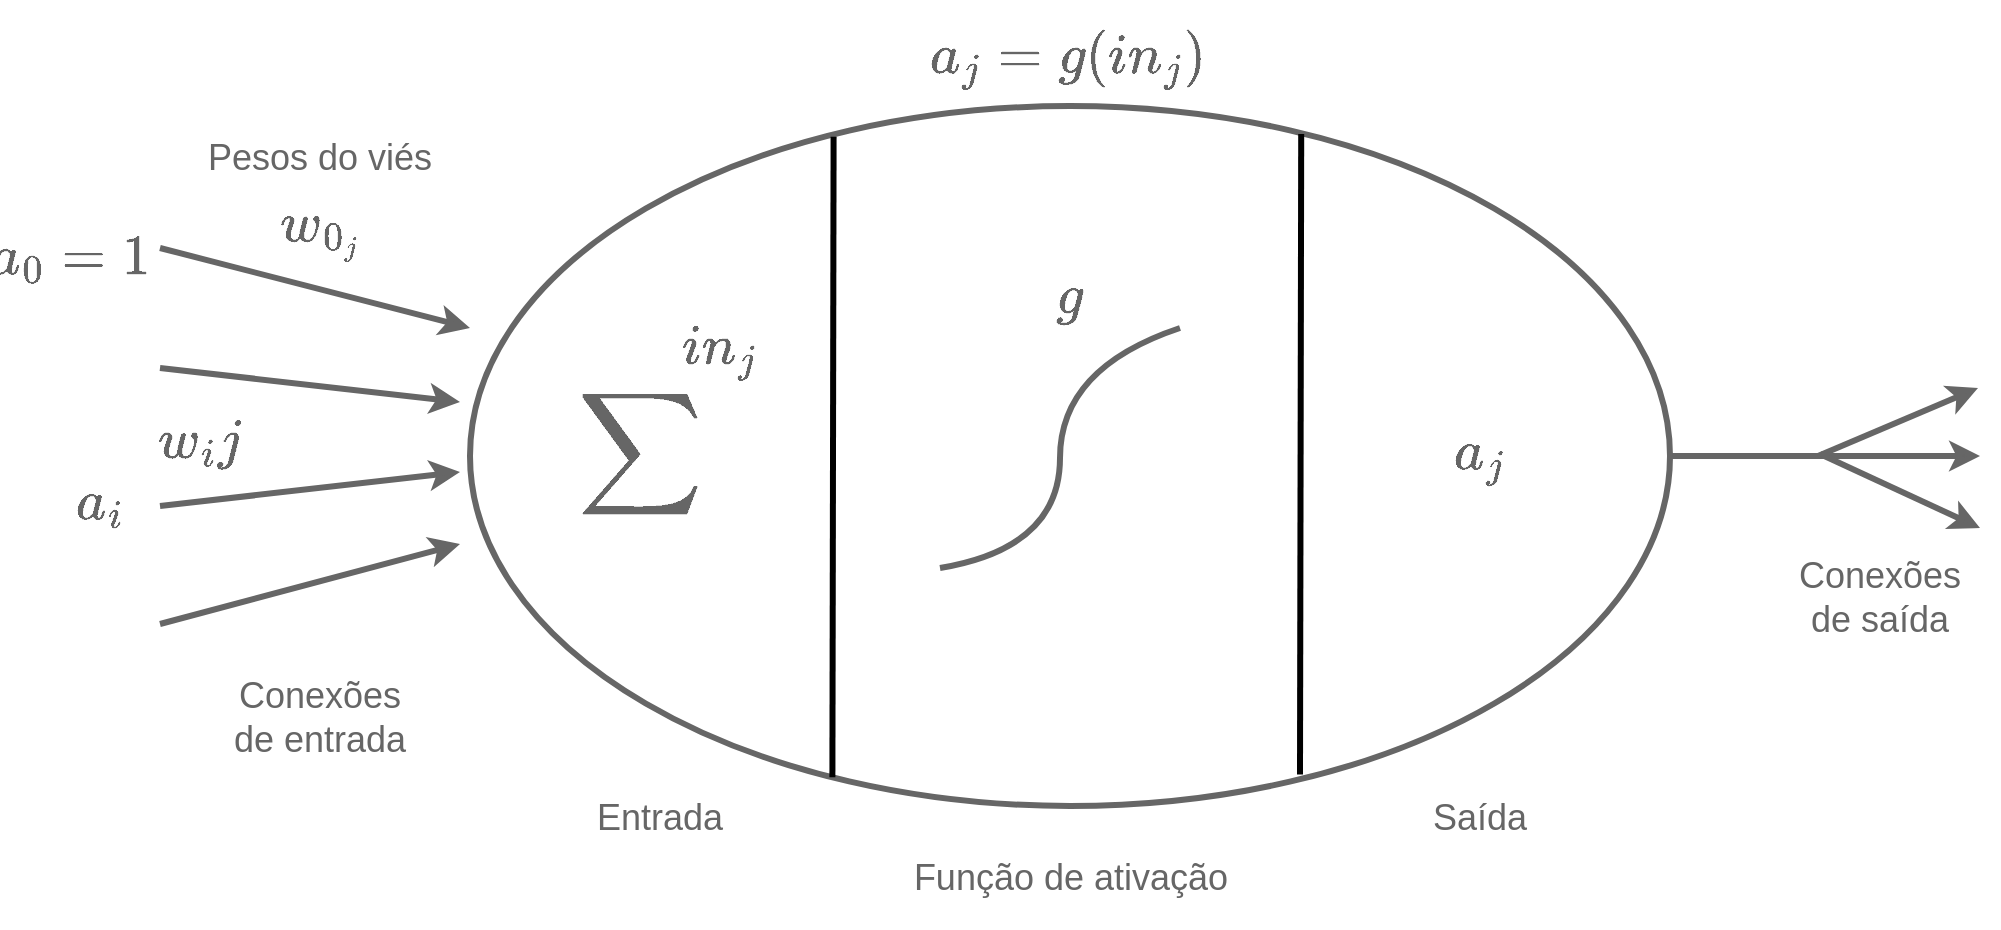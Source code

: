 <mxfile version="16.1.2" type="device" pages="4"><diagram id="47FMK2FO5sRO6Y7XGItK" name="Neuron"><mxGraphModel dx="1422" dy="905" grid="1" gridSize="10" guides="1" tooltips="1" connect="1" arrows="1" fold="1" page="1" pageScale="1" pageWidth="1169" pageHeight="827" math="1" shadow="0"><root><mxCell id="dKXwo_YTO6wGBUECr72o-0"/><mxCell id="dKXwo_YTO6wGBUECr72o-1" parent="dKXwo_YTO6wGBUECr72o-0"/><mxCell id="wwwm7Ja8lKjHHLNTa8j4-5" style="edgeStyle=orthogonalEdgeStyle;rounded=0;orthogonalLoop=1;jettySize=auto;html=1;fontSize=36;fontColor=#666666;endArrow=none;endFill=0;strokeWidth=3;fillColor=#f5f5f5;strokeColor=#666666;" parent="dKXwo_YTO6wGBUECr72o-1" source="dKXwo_YTO6wGBUECr72o-2" edge="1"><mxGeometry relative="1" as="geometry"><mxPoint x="960" y="414" as="targetPoint"/></mxGeometry></mxCell><mxCell id="dKXwo_YTO6wGBUECr72o-2" value="" style="ellipse;whiteSpace=wrap;html=1;fontSize=36;strokeWidth=3;strokeColor=#666666;" parent="dKXwo_YTO6wGBUECr72o-1" vertex="1"><mxGeometry x="285" y="239" width="600" height="350" as="geometry"/></mxCell><mxCell id="dKXwo_YTO6wGBUECr72o-3" value="" style="endArrow=none;html=1;rounded=0;fontSize=36;fontColor=#666666;strokeWidth=3;exitX=0.302;exitY=0.959;exitDx=0;exitDy=0;exitPerimeter=0;entryX=0.303;entryY=0.044;entryDx=0;entryDy=0;entryPerimeter=0;fontStyle=2" parent="dKXwo_YTO6wGBUECr72o-1" source="dKXwo_YTO6wGBUECr72o-2" target="dKXwo_YTO6wGBUECr72o-2" edge="1"><mxGeometry width="50" height="50" relative="1" as="geometry"><mxPoint x="260" y="180" as="sourcePoint"/><mxPoint x="310" y="130" as="targetPoint"/></mxGeometry></mxCell><mxCell id="dKXwo_YTO6wGBUECr72o-4" value="" style="endArrow=none;html=1;rounded=0;fontSize=36;fontColor=#666666;strokeWidth=3;exitX=0.302;exitY=0.959;exitDx=0;exitDy=0;exitPerimeter=0;entryX=0.303;entryY=0.044;entryDx=0;entryDy=0;entryPerimeter=0;fontStyle=2" parent="dKXwo_YTO6wGBUECr72o-1" edge="1"><mxGeometry width="50" height="50" relative="1" as="geometry"><mxPoint x="700" y="573.25" as="sourcePoint"/><mxPoint x="700.6" y="253.0" as="targetPoint"/></mxGeometry></mxCell><mxCell id="wwwm7Ja8lKjHHLNTa8j4-0" value="" style="curved=1;endArrow=none;html=1;rounded=0;fontSize=36;fontColor=#666666;strokeWidth=3;endFill=0;fontStyle=2;fillColor=#f5f5f5;strokeColor=#666666;" parent="dKXwo_YTO6wGBUECr72o-1" edge="1"><mxGeometry width="50" height="50" relative="1" as="geometry"><mxPoint x="520" y="470" as="sourcePoint"/><mxPoint x="640" y="350" as="targetPoint"/><Array as="points"><mxPoint x="580" y="460"/><mxPoint x="580" y="370"/></Array></mxGeometry></mxCell><mxCell id="wwwm7Ja8lKjHHLNTa8j4-1" value="$$g$$" style="text;html=1;strokeColor=none;fillColor=none;align=center;verticalAlign=middle;whiteSpace=wrap;rounded=0;fontSize=24;fontColor=#666666;fontStyle=2" parent="dKXwo_YTO6wGBUECr72o-1" vertex="1"><mxGeometry x="555" y="320" width="60" height="30" as="geometry"/></mxCell><mxCell id="wwwm7Ja8lKjHHLNTa8j4-2" value="$$a_j = g( in_j )$$" style="text;html=1;strokeColor=none;fillColor=none;align=center;verticalAlign=middle;whiteSpace=wrap;rounded=0;fontSize=24;fontColor=#666666;fontStyle=2" parent="dKXwo_YTO6wGBUECr72o-1" vertex="1"><mxGeometry x="504" y="200" width="161" height="30" as="geometry"/></mxCell><mxCell id="wwwm7Ja8lKjHHLNTa8j4-6" value="" style="endArrow=classic;html=1;rounded=0;fontSize=36;fontColor=#666666;strokeWidth=3;fillColor=#f5f5f5;strokeColor=#666666;" parent="dKXwo_YTO6wGBUECr72o-1" edge="1"><mxGeometry width="50" height="50" relative="1" as="geometry"><mxPoint x="959" y="414" as="sourcePoint"/><mxPoint x="1039" y="380" as="targetPoint"/></mxGeometry></mxCell><mxCell id="wwwm7Ja8lKjHHLNTa8j4-7" value="" style="endArrow=classic;html=1;rounded=0;fontSize=36;fontColor=#666666;strokeWidth=3;fillColor=#f5f5f5;strokeColor=#666666;" parent="dKXwo_YTO6wGBUECr72o-1" edge="1"><mxGeometry width="50" height="50" relative="1" as="geometry"><mxPoint x="960" y="414" as="sourcePoint"/><mxPoint x="1040" y="414" as="targetPoint"/></mxGeometry></mxCell><mxCell id="wwwm7Ja8lKjHHLNTa8j4-8" value="" style="endArrow=classic;html=1;rounded=0;fontSize=36;fontColor=#666666;strokeWidth=3;fillColor=#f5f5f5;strokeColor=#666666;" parent="dKXwo_YTO6wGBUECr72o-1" edge="1"><mxGeometry width="50" height="50" relative="1" as="geometry"><mxPoint x="960" y="413" as="sourcePoint"/><mxPoint x="1040" y="450" as="targetPoint"/></mxGeometry></mxCell><mxCell id="wwwm7Ja8lKjHHLNTa8j4-9" value="Conexões de saída" style="text;html=1;strokeColor=none;fillColor=none;align=center;verticalAlign=middle;whiteSpace=wrap;rounded=0;fontSize=18;fontColor=#666666;" parent="dKXwo_YTO6wGBUECr72o-1" vertex="1"><mxGeometry x="940" y="460" width="100" height="50" as="geometry"/></mxCell><mxCell id="wwwm7Ja8lKjHHLNTa8j4-10" value="$$a_j$$" style="text;html=1;strokeColor=none;fillColor=none;align=center;verticalAlign=middle;whiteSpace=wrap;rounded=0;fontSize=24;fontColor=#666666;fontStyle=2" parent="dKXwo_YTO6wGBUECr72o-1" vertex="1"><mxGeometry x="770" y="387" width="40" height="52" as="geometry"/></mxCell><mxCell id="wwwm7Ja8lKjHHLNTa8j4-11" value="$$\sum$$" style="text;html=1;strokeColor=none;fillColor=none;align=center;verticalAlign=middle;whiteSpace=wrap;rounded=0;fontSize=36;fontColor=#666666;fontStyle=2" parent="dKXwo_YTO6wGBUECr72o-1" vertex="1"><mxGeometry x="330" y="368" width="80" height="90" as="geometry"/></mxCell><mxCell id="wwwm7Ja8lKjHHLNTa8j4-12" value="$$in_j$$" style="text;html=1;strokeColor=none;fillColor=none;align=center;verticalAlign=middle;whiteSpace=wrap;rounded=0;fontSize=24;fontColor=#666666;fontStyle=2" parent="dKXwo_YTO6wGBUECr72o-1" vertex="1"><mxGeometry x="390" y="335" width="40" height="52" as="geometry"/></mxCell><mxCell id="wwwm7Ja8lKjHHLNTa8j4-13" value="Saída" style="text;html=1;strokeColor=none;fillColor=none;align=center;verticalAlign=middle;whiteSpace=wrap;rounded=0;fontSize=18;fontColor=#666666;" parent="dKXwo_YTO6wGBUECr72o-1" vertex="1"><mxGeometry x="740" y="570" width="100" height="50" as="geometry"/></mxCell><mxCell id="wwwm7Ja8lKjHHLNTa8j4-14" value="Função de ativação" style="text;html=1;strokeColor=none;fillColor=none;align=center;verticalAlign=middle;whiteSpace=wrap;rounded=0;fontSize=18;fontColor=#666666;" parent="dKXwo_YTO6wGBUECr72o-1" vertex="1"><mxGeometry x="502.5" y="600" width="165" height="50" as="geometry"/></mxCell><mxCell id="wwwm7Ja8lKjHHLNTa8j4-15" value="Entrada" style="text;html=1;strokeColor=none;fillColor=none;align=center;verticalAlign=middle;whiteSpace=wrap;rounded=0;fontSize=18;fontColor=#666666;" parent="dKXwo_YTO6wGBUECr72o-1" vertex="1"><mxGeometry x="330" y="570" width="100" height="50" as="geometry"/></mxCell><mxCell id="wwwm7Ja8lKjHHLNTa8j4-16" value="" style="endArrow=classic;html=1;rounded=0;fontSize=18;fontColor=#666666;strokeWidth=3;fillColor=#f5f5f5;strokeColor=#666666;" parent="dKXwo_YTO6wGBUECr72o-1" edge="1"><mxGeometry width="50" height="50" relative="1" as="geometry"><mxPoint x="130" y="498" as="sourcePoint"/><mxPoint x="280" y="458" as="targetPoint"/></mxGeometry></mxCell><mxCell id="wwwm7Ja8lKjHHLNTa8j4-17" value="" style="endArrow=classic;html=1;rounded=0;fontSize=18;fontColor=#666666;strokeWidth=3;fillColor=#f5f5f5;strokeColor=#666666;" parent="dKXwo_YTO6wGBUECr72o-1" edge="1"><mxGeometry width="50" height="50" relative="1" as="geometry"><mxPoint x="130" y="439" as="sourcePoint"/><mxPoint x="280" y="422" as="targetPoint"/></mxGeometry></mxCell><mxCell id="wwwm7Ja8lKjHHLNTa8j4-18" value="" style="endArrow=classic;html=1;rounded=0;fontSize=18;fontColor=#666666;strokeWidth=3;fillColor=#f5f5f5;strokeColor=#666666;" parent="dKXwo_YTO6wGBUECr72o-1" edge="1"><mxGeometry width="50" height="50" relative="1" as="geometry"><mxPoint x="130" y="370" as="sourcePoint"/><mxPoint x="280" y="387" as="targetPoint"/></mxGeometry></mxCell><mxCell id="wwwm7Ja8lKjHHLNTa8j4-19" value="" style="endArrow=classic;html=1;rounded=0;fontSize=18;fontColor=#666666;strokeWidth=3;fillColor=#f5f5f5;strokeColor=#666666;" parent="dKXwo_YTO6wGBUECr72o-1" edge="1"><mxGeometry width="50" height="50" relative="1" as="geometry"><mxPoint x="130" y="310" as="sourcePoint"/><mxPoint x="285" y="350" as="targetPoint"/></mxGeometry></mxCell><mxCell id="wwwm7Ja8lKjHHLNTa8j4-20" value="Pesos do viés" style="text;html=1;strokeColor=none;fillColor=none;align=center;verticalAlign=middle;whiteSpace=wrap;rounded=0;fontSize=18;fontColor=#666666;" parent="dKXwo_YTO6wGBUECr72o-1" vertex="1"><mxGeometry x="150" y="250" width="120" height="30" as="geometry"/></mxCell><mxCell id="wwwm7Ja8lKjHHLNTa8j4-21" value="$$a_0 = 1$$" style="text;html=1;strokeColor=none;fillColor=none;align=center;verticalAlign=middle;whiteSpace=wrap;rounded=0;fontSize=24;fontColor=#666666;fontStyle=2" parent="dKXwo_YTO6wGBUECr72o-1" vertex="1"><mxGeometry x="50" y="295" width="70" height="40" as="geometry"/></mxCell><mxCell id="wwwm7Ja8lKjHHLNTa8j4-22" value="$$a_i$$" style="text;html=1;strokeColor=none;fillColor=none;align=center;verticalAlign=middle;whiteSpace=wrap;rounded=0;fontSize=24;fontColor=#666666;fontStyle=2" parent="dKXwo_YTO6wGBUECr72o-1" vertex="1"><mxGeometry x="80" y="418" width="40" height="40" as="geometry"/></mxCell><mxCell id="wwwm7Ja8lKjHHLNTa8j4-23" value="$$w_ij$$" style="text;html=1;strokeColor=none;fillColor=none;align=center;verticalAlign=middle;whiteSpace=wrap;rounded=0;fontSize=24;fontColor=#666666;fontStyle=2" parent="dKXwo_YTO6wGBUECr72o-1" vertex="1"><mxGeometry x="130" y="387" width="40" height="40" as="geometry"/></mxCell><mxCell id="wwwm7Ja8lKjHHLNTa8j4-25" value="$$w_{0_j} $$" style="text;html=1;strokeColor=none;fillColor=none;align=center;verticalAlign=middle;whiteSpace=wrap;rounded=0;fontSize=24;fontColor=#666666;fontStyle=2" parent="dKXwo_YTO6wGBUECr72o-1" vertex="1"><mxGeometry x="190" y="280" width="40" height="40" as="geometry"/></mxCell><mxCell id="wwwm7Ja8lKjHHLNTa8j4-27" value="Conexões de entrada" style="text;html=1;strokeColor=none;fillColor=none;align=center;verticalAlign=middle;whiteSpace=wrap;rounded=0;fontSize=18;fontColor=#666666;" parent="dKXwo_YTO6wGBUECr72o-1" vertex="1"><mxGeometry x="160" y="520" width="100" height="50" as="geometry"/></mxCell></root></mxGraphModel></diagram><diagram id="FEdVQVtRaJ6TQylNzkSF" name="RNN"><mxGraphModel dx="1730" dy="1082" grid="1" gridSize="10" guides="1" tooltips="1" connect="1" arrows="1" fold="1" page="1" pageScale="1" pageWidth="1169" pageHeight="827" math="0" shadow="0"><root><mxCell id="rGEJ8BhA0UBM5lNDy3AM-0"/><mxCell id="rGEJ8BhA0UBM5lNDy3AM-1" parent="rGEJ8BhA0UBM5lNDy3AM-0"/><mxCell id="rGEJ8BhA0UBM5lNDy3AM-6" style="edgeStyle=orthogonalEdgeStyle;rounded=0;orthogonalLoop=1;jettySize=auto;html=1;fontSize=32;fontColor=#666666;fillColor=#f5f5f5;strokeColor=#666666;" edge="1" parent="rGEJ8BhA0UBM5lNDy3AM-1" source="rGEJ8BhA0UBM5lNDy3AM-2" target="rGEJ8BhA0UBM5lNDy3AM-3"><mxGeometry relative="1" as="geometry"/></mxCell><mxCell id="rGEJ8BhA0UBM5lNDy3AM-12" style="edgeStyle=orthogonalEdgeStyle;rounded=0;orthogonalLoop=1;jettySize=auto;html=1;fontSize=32;fontColor=#666666;fillColor=#f5f5f5;strokeColor=#666666;" edge="1" parent="rGEJ8BhA0UBM5lNDy3AM-1" source="rGEJ8BhA0UBM5lNDy3AM-2" target="rGEJ8BhA0UBM5lNDy3AM-8"><mxGeometry relative="1" as="geometry"/></mxCell><mxCell id="rGEJ8BhA0UBM5lNDy3AM-2" value="Ativação" style="rounded=0;whiteSpace=wrap;html=1;fontSize=32;fillColor=#d5e8d4;strokeColor=#82b366;fontColor=#666666;" vertex="1" parent="rGEJ8BhA0UBM5lNDy3AM-1"><mxGeometry x="399" y="384" width="150" height="50" as="geometry"/></mxCell><mxCell id="rGEJ8BhA0UBM5lNDy3AM-3" value="h&lt;sub style=&quot;font-size: 32px;&quot;&gt;o&lt;/sub&gt;" style="shape=hexagon;perimeter=hexagonPerimeter2;whiteSpace=wrap;html=1;fixedSize=1;fontSize=32;fontColor=#666666;fillColor=#f5f5f5;strokeColor=#666666;" vertex="1" parent="rGEJ8BhA0UBM5lNDy3AM-1"><mxGeometry x="424" y="269" width="100" height="60" as="geometry"/></mxCell><mxCell id="rGEJ8BhA0UBM5lNDy3AM-5" style="edgeStyle=orthogonalEdgeStyle;rounded=0;orthogonalLoop=1;jettySize=auto;html=1;fontSize=32;fontColor=#666666;fillColor=#f5f5f5;strokeColor=#666666;" edge="1" parent="rGEJ8BhA0UBM5lNDy3AM-1" source="rGEJ8BhA0UBM5lNDy3AM-4" target="rGEJ8BhA0UBM5lNDy3AM-2"><mxGeometry relative="1" as="geometry"/></mxCell><mxCell id="rGEJ8BhA0UBM5lNDy3AM-4" value="h&lt;sub style=&quot;font-size: 32px;&quot;&gt;o&lt;/sub&gt;" style="shape=hexagon;perimeter=hexagonPerimeter2;whiteSpace=wrap;html=1;fixedSize=1;fontSize=32;fontColor=#666666;strokeColor=#666666;" vertex="1" parent="rGEJ8BhA0UBM5lNDy3AM-1"><mxGeometry x="424" y="499" width="100" height="60" as="geometry"/></mxCell><mxCell id="rGEJ8BhA0UBM5lNDy3AM-7" style="edgeStyle=orthogonalEdgeStyle;rounded=0;orthogonalLoop=1;jettySize=auto;html=1;fontSize=32;fontColor=#666666;fillColor=#f5f5f5;strokeColor=#666666;" edge="1" parent="rGEJ8BhA0UBM5lNDy3AM-1" source="rGEJ8BhA0UBM5lNDy3AM-8" target="rGEJ8BhA0UBM5lNDy3AM-9"><mxGeometry relative="1" as="geometry"/></mxCell><mxCell id="rGEJ8BhA0UBM5lNDy3AM-18" style="edgeStyle=orthogonalEdgeStyle;rounded=0;orthogonalLoop=1;jettySize=auto;html=1;entryX=0;entryY=0.5;entryDx=0;entryDy=0;fontSize=32;fontColor=#666666;fillColor=#f5f5f5;strokeColor=#666666;" edge="1" parent="rGEJ8BhA0UBM5lNDy3AM-1" source="rGEJ8BhA0UBM5lNDy3AM-8" target="rGEJ8BhA0UBM5lNDy3AM-14"><mxGeometry relative="1" as="geometry"/></mxCell><mxCell id="rGEJ8BhA0UBM5lNDy3AM-8" value="Ativação" style="rounded=0;whiteSpace=wrap;html=1;fontSize=32;fillColor=#d5e8d4;strokeColor=#82b366;fontColor=#666666;" vertex="1" parent="rGEJ8BhA0UBM5lNDy3AM-1"><mxGeometry x="589" y="384" width="150" height="50" as="geometry"/></mxCell><mxCell id="rGEJ8BhA0UBM5lNDy3AM-9" value="h&lt;span style=&quot;font-size: 32px;&quot;&gt;&lt;sub style=&quot;font-size: 32px;&quot;&gt;1&lt;/sub&gt;&lt;/span&gt;" style="shape=hexagon;perimeter=hexagonPerimeter2;whiteSpace=wrap;html=1;fixedSize=1;fontSize=32;fontColor=#666666;fillColor=#f5f5f5;strokeColor=#666666;" vertex="1" parent="rGEJ8BhA0UBM5lNDy3AM-1"><mxGeometry x="614" y="269" width="100" height="60" as="geometry"/></mxCell><mxCell id="rGEJ8BhA0UBM5lNDy3AM-10" style="edgeStyle=orthogonalEdgeStyle;rounded=0;orthogonalLoop=1;jettySize=auto;html=1;fontSize=32;fontColor=#666666;fillColor=#f5f5f5;strokeColor=#666666;" edge="1" parent="rGEJ8BhA0UBM5lNDy3AM-1" source="rGEJ8BhA0UBM5lNDy3AM-11" target="rGEJ8BhA0UBM5lNDy3AM-8"><mxGeometry relative="1" as="geometry"/></mxCell><mxCell id="rGEJ8BhA0UBM5lNDy3AM-11" value="h&lt;sub style=&quot;font-size: 32px;&quot;&gt;1&lt;/sub&gt;" style="shape=hexagon;perimeter=hexagonPerimeter2;whiteSpace=wrap;html=1;fixedSize=1;fontSize=32;fontColor=#666666;strokeColor=#666666;" vertex="1" parent="rGEJ8BhA0UBM5lNDy3AM-1"><mxGeometry x="614" y="499" width="100" height="60" as="geometry"/></mxCell><mxCell id="rGEJ8BhA0UBM5lNDy3AM-13" style="edgeStyle=orthogonalEdgeStyle;rounded=0;orthogonalLoop=1;jettySize=auto;html=1;fontSize=32;fontColor=#666666;fillColor=#f5f5f5;strokeColor=#666666;" edge="1" parent="rGEJ8BhA0UBM5lNDy3AM-1" source="rGEJ8BhA0UBM5lNDy3AM-14" target="rGEJ8BhA0UBM5lNDy3AM-15"><mxGeometry relative="1" as="geometry"/></mxCell><mxCell id="rGEJ8BhA0UBM5lNDy3AM-24" style="edgeStyle=orthogonalEdgeStyle;rounded=0;orthogonalLoop=1;jettySize=auto;html=1;entryX=0;entryY=0.5;entryDx=0;entryDy=0;fontSize=32;fontColor=#666666;fillColor=#f5f5f5;strokeColor=#666666;" edge="1" parent="rGEJ8BhA0UBM5lNDy3AM-1" source="rGEJ8BhA0UBM5lNDy3AM-14" target="rGEJ8BhA0UBM5lNDy3AM-20"><mxGeometry relative="1" as="geometry"/></mxCell><mxCell id="rGEJ8BhA0UBM5lNDy3AM-14" value="Ativação" style="rounded=0;whiteSpace=wrap;html=1;fontSize=32;fillColor=#d5e8d4;strokeColor=#82b366;fontColor=#666666;" vertex="1" parent="rGEJ8BhA0UBM5lNDy3AM-1"><mxGeometry x="779" y="384" width="150" height="50" as="geometry"/></mxCell><mxCell id="rGEJ8BhA0UBM5lNDy3AM-15" value="h&lt;span style=&quot;font-size: 32px;&quot;&gt;&lt;sub style=&quot;font-size: 32px;&quot;&gt;2&lt;/sub&gt;&lt;/span&gt;" style="shape=hexagon;perimeter=hexagonPerimeter2;whiteSpace=wrap;html=1;fixedSize=1;fontSize=32;fontColor=#666666;fillColor=#f5f5f5;strokeColor=#666666;" vertex="1" parent="rGEJ8BhA0UBM5lNDy3AM-1"><mxGeometry x="804" y="269" width="100" height="60" as="geometry"/></mxCell><mxCell id="rGEJ8BhA0UBM5lNDy3AM-16" style="edgeStyle=orthogonalEdgeStyle;rounded=0;orthogonalLoop=1;jettySize=auto;html=1;fontSize=32;fontColor=#666666;fillColor=#f5f5f5;strokeColor=#666666;" edge="1" parent="rGEJ8BhA0UBM5lNDy3AM-1" source="rGEJ8BhA0UBM5lNDy3AM-17" target="rGEJ8BhA0UBM5lNDy3AM-14"><mxGeometry relative="1" as="geometry"/></mxCell><mxCell id="rGEJ8BhA0UBM5lNDy3AM-17" value="h&lt;span style=&quot;font-size: 32px;&quot;&gt;&lt;sub style=&quot;font-size: 32px;&quot;&gt;2&lt;/sub&gt;&lt;/span&gt;" style="shape=hexagon;perimeter=hexagonPerimeter2;whiteSpace=wrap;html=1;fixedSize=1;fontSize=32;fontColor=#666666;strokeColor=#666666;" vertex="1" parent="rGEJ8BhA0UBM5lNDy3AM-1"><mxGeometry x="804" y="499" width="100" height="60" as="geometry"/></mxCell><mxCell id="rGEJ8BhA0UBM5lNDy3AM-19" style="edgeStyle=orthogonalEdgeStyle;rounded=0;orthogonalLoop=1;jettySize=auto;html=1;fontSize=32;fontColor=#666666;fillColor=#f5f5f5;strokeColor=#666666;" edge="1" parent="rGEJ8BhA0UBM5lNDy3AM-1" source="rGEJ8BhA0UBM5lNDy3AM-20" target="rGEJ8BhA0UBM5lNDy3AM-21"><mxGeometry relative="1" as="geometry"/></mxCell><mxCell id="rGEJ8BhA0UBM5lNDy3AM-20" value="Ativação" style="rounded=0;whiteSpace=wrap;html=1;fontSize=32;fillColor=#d5e8d4;strokeColor=#82b366;fontColor=#666666;" vertex="1" parent="rGEJ8BhA0UBM5lNDy3AM-1"><mxGeometry x="999" y="384" width="150" height="50" as="geometry"/></mxCell><mxCell id="rGEJ8BhA0UBM5lNDy3AM-21" value="h&lt;span style=&quot;font-size: 32px;&quot;&gt;&lt;sub style=&quot;font-size: 32px;&quot;&gt;t&lt;/sub&gt;&lt;/span&gt;" style="shape=hexagon;perimeter=hexagonPerimeter2;whiteSpace=wrap;html=1;fixedSize=1;fontSize=32;fontColor=#666666;fillColor=#f5f5f5;strokeColor=#666666;" vertex="1" parent="rGEJ8BhA0UBM5lNDy3AM-1"><mxGeometry x="1024" y="269" width="100" height="60" as="geometry"/></mxCell><mxCell id="rGEJ8BhA0UBM5lNDy3AM-22" style="edgeStyle=orthogonalEdgeStyle;rounded=0;orthogonalLoop=1;jettySize=auto;html=1;fontSize=32;fontColor=#666666;fillColor=#f5f5f5;strokeColor=#666666;" edge="1" parent="rGEJ8BhA0UBM5lNDy3AM-1" source="rGEJ8BhA0UBM5lNDy3AM-23" target="rGEJ8BhA0UBM5lNDy3AM-20"><mxGeometry relative="1" as="geometry"/></mxCell><mxCell id="rGEJ8BhA0UBM5lNDy3AM-23" value="h&lt;sub style=&quot;font-size: 32px;&quot;&gt;t&lt;/sub&gt;" style="shape=hexagon;perimeter=hexagonPerimeter2;whiteSpace=wrap;html=1;fixedSize=1;fontSize=32;fontColor=#666666;strokeColor=#666666;" vertex="1" parent="rGEJ8BhA0UBM5lNDy3AM-1"><mxGeometry x="1024" y="499" width="100" height="60" as="geometry"/></mxCell><mxCell id="rGEJ8BhA0UBM5lNDy3AM-25" value="..." style="text;html=1;strokeColor=none;fillColor=none;align=center;verticalAlign=middle;whiteSpace=wrap;rounded=0;fontSize=32;fontColor=#666666;" vertex="1" parent="rGEJ8BhA0UBM5lNDy3AM-1"><mxGeometry x="939" y="519" width="60" height="30" as="geometry"/></mxCell><mxCell id="rGEJ8BhA0UBM5lNDy3AM-26" value="=" style="text;html=1;strokeColor=none;fillColor=none;align=center;verticalAlign=middle;whiteSpace=wrap;rounded=0;fontSize=100;fontColor=#666666;" vertex="1" parent="rGEJ8BhA0UBM5lNDy3AM-1"><mxGeometry x="300" y="394" width="60" height="30" as="geometry"/></mxCell><mxCell id="rGEJ8BhA0UBM5lNDy3AM-30" style="edgeStyle=orthogonalEdgeStyle;rounded=0;orthogonalLoop=1;jettySize=auto;html=1;fontSize=32;fontColor=#666666;fillColor=#f5f5f5;strokeColor=#666666;" edge="1" parent="rGEJ8BhA0UBM5lNDy3AM-1" source="rGEJ8BhA0UBM5lNDy3AM-31" target="rGEJ8BhA0UBM5lNDy3AM-32"><mxGeometry relative="1" as="geometry"/></mxCell><mxCell id="rGEJ8BhA0UBM5lNDy3AM-31" value="Ativação" style="rounded=0;whiteSpace=wrap;html=1;fontSize=32;fillColor=#d5e8d4;strokeColor=#82b366;fontColor=#666666;" vertex="1" parent="rGEJ8BhA0UBM5lNDy3AM-1"><mxGeometry x="60" y="384" width="150" height="50" as="geometry"/></mxCell><mxCell id="rGEJ8BhA0UBM5lNDy3AM-32" value="h&lt;span style=&quot;font-size: 32px;&quot;&gt;&lt;sub style=&quot;font-size: 32px;&quot;&gt;t&lt;/sub&gt;&lt;/span&gt;" style="shape=hexagon;perimeter=hexagonPerimeter2;whiteSpace=wrap;html=1;fixedSize=1;fontSize=32;fontColor=#666666;fillColor=#f5f5f5;strokeColor=#666666;" vertex="1" parent="rGEJ8BhA0UBM5lNDy3AM-1"><mxGeometry x="85" y="269" width="100" height="60" as="geometry"/></mxCell><mxCell id="rGEJ8BhA0UBM5lNDy3AM-33" style="edgeStyle=orthogonalEdgeStyle;rounded=0;orthogonalLoop=1;jettySize=auto;html=1;fontSize=32;fontColor=#666666;fillColor=#f5f5f5;strokeColor=#666666;" edge="1" parent="rGEJ8BhA0UBM5lNDy3AM-1" source="rGEJ8BhA0UBM5lNDy3AM-34" target="rGEJ8BhA0UBM5lNDy3AM-31"><mxGeometry relative="1" as="geometry"/></mxCell><mxCell id="rGEJ8BhA0UBM5lNDy3AM-34" value="h&lt;sub style=&quot;font-size: 32px;&quot;&gt;t&lt;/sub&gt;" style="shape=hexagon;perimeter=hexagonPerimeter2;whiteSpace=wrap;html=1;fixedSize=1;fontSize=32;fontColor=#666666;strokeColor=#666666;" vertex="1" parent="rGEJ8BhA0UBM5lNDy3AM-1"><mxGeometry x="85" y="499" width="100" height="60" as="geometry"/></mxCell><mxCell id="rGEJ8BhA0UBM5lNDy3AM-36" style="edgeStyle=orthogonalEdgeStyle;rounded=0;orthogonalLoop=1;jettySize=auto;html=1;exitX=1;exitY=0.5;exitDx=0;exitDy=0;entryX=0;entryY=0.5;entryDx=0;entryDy=0;fontSize=32;fontColor=#666666;fillColor=#f5f5f5;strokeColor=#666666;dashed=1;" edge="1" parent="rGEJ8BhA0UBM5lNDy3AM-1" source="rGEJ8BhA0UBM5lNDy3AM-31" target="rGEJ8BhA0UBM5lNDy3AM-31"><mxGeometry relative="1" as="geometry"><Array as="points"><mxPoint x="240" y="409"/><mxPoint x="240" y="359"/><mxPoint x="40" y="359"/><mxPoint x="40" y="409"/></Array></mxGeometry></mxCell><mxCell id="rGEJ8BhA0UBM5lNDy3AM-37" value="&lt;font style=&quot;font-size: 18px&quot;&gt;&amp;nbsp;Resultado&lt;/font&gt;" style="text;html=1;strokeColor=none;fillColor=none;align=left;verticalAlign=middle;whiteSpace=wrap;rounded=0;fontSize=18;fontColor=#666666;" vertex="1" parent="rGEJ8BhA0UBM5lNDy3AM-1"><mxGeometry x="190" y="284" width="105" height="30" as="geometry"/></mxCell><mxCell id="rGEJ8BhA0UBM5lNDy3AM-38" value="&lt;font style=&quot;font-size: 18px&quot;&gt;Saída&lt;/font&gt;" style="text;html=1;strokeColor=none;fillColor=none;align=center;verticalAlign=middle;whiteSpace=wrap;rounded=0;fontSize=18;fontColor=#666666;" vertex="1" parent="rGEJ8BhA0UBM5lNDy3AM-1"><mxGeometry x="210" y="404" width="60" height="30" as="geometry"/></mxCell><mxCell id="rGEJ8BhA0UBM5lNDy3AM-39" value="&lt;font style=&quot;font-size: 18px&quot;&gt;Propagação&lt;/font&gt;" style="text;html=1;strokeColor=none;fillColor=none;align=center;verticalAlign=middle;whiteSpace=wrap;rounded=0;fontSize=18;fontColor=#666666;" vertex="1" parent="rGEJ8BhA0UBM5lNDy3AM-1"><mxGeometry x="20" y="329" width="110" height="30" as="geometry"/></mxCell><mxCell id="rGEJ8BhA0UBM5lNDy3AM-40" value="&lt;font style=&quot;font-size: 18px&quot;&gt;&amp;nbsp;Entrada&lt;/font&gt;" style="text;html=1;strokeColor=none;fillColor=none;align=left;verticalAlign=middle;whiteSpace=wrap;rounded=0;fontSize=18;fontColor=#666666;" vertex="1" parent="rGEJ8BhA0UBM5lNDy3AM-1"><mxGeometry x="185" y="514" width="110" height="30" as="geometry"/></mxCell></root></mxGraphModel></diagram><diagram id="JYOzWp7i0Fw3RPRjOdtZ" name="LSTM"><mxGraphModel dx="1730" dy="1082" grid="1" gridSize="10" guides="1" tooltips="1" connect="1" arrows="1" fold="1" page="1" pageScale="1" pageWidth="1169" pageHeight="827" math="0" shadow="0"><root><mxCell id="Gs1OnHnvXAhvi57ZDdfc-0"/><mxCell id="Gs1OnHnvXAhvi57ZDdfc-1" parent="Gs1OnHnvXAhvi57ZDdfc-0"/><mxCell id="Gs1OnHnvXAhvi57ZDdfc-61" value="" style="rounded=1;whiteSpace=wrap;html=1;fontSize=24;strokeColor=none;strokeWidth=3;fillColor=#d5e8d4;" vertex="1" parent="Gs1OnHnvXAhvi57ZDdfc-1"><mxGeometry x="220" y="164" width="710" height="500" as="geometry"/></mxCell><mxCell id="Gs1OnHnvXAhvi57ZDdfc-62" value="" style="endArrow=classic;html=1;rounded=0;fontSize=24;fontColor=#666666;strokeWidth=3;entryX=0;entryY=0.5;entryDx=0;entryDy=0;fillColor=#f5f5f5;strokeColor=#666666;" edge="1" parent="Gs1OnHnvXAhvi57ZDdfc-1" target="Gs1OnHnvXAhvi57ZDdfc-73"><mxGeometry width="50" height="50" relative="1" as="geometry"><mxPoint x="160" y="270" as="sourcePoint"/><mxPoint x="140" y="220" as="targetPoint"/></mxGeometry></mxCell><mxCell id="Gs1OnHnvXAhvi57ZDdfc-63" value="" style="endArrow=classic;html=1;rounded=0;fontSize=24;fontColor=#666666;strokeWidth=3;fillColor=#f5f5f5;strokeColor=#666666;" edge="1" parent="Gs1OnHnvXAhvi57ZDdfc-1" target="Gs1OnHnvXAhvi57ZDdfc-70"><mxGeometry width="50" height="50" relative="1" as="geometry"><mxPoint x="160" y="530" as="sourcePoint"/><mxPoint x="160" y="530" as="targetPoint"/></mxGeometry></mxCell><mxCell id="Gs1OnHnvXAhvi57ZDdfc-89" style="edgeStyle=orthogonalEdgeStyle;rounded=0;orthogonalLoop=1;jettySize=auto;html=1;entryX=0.5;entryY=1;entryDx=0;entryDy=0;fontSize=44;fontColor=#666666;endArrow=classic;endFill=1;strokeWidth=3;fillColor=#f5f5f5;strokeColor=#666666;" edge="1" parent="Gs1OnHnvXAhvi57ZDdfc-1" source="Gs1OnHnvXAhvi57ZDdfc-64" target="Gs1OnHnvXAhvi57ZDdfc-65"><mxGeometry relative="1" as="geometry"><Array as="points"><mxPoint x="200" y="650"/><mxPoint x="200" y="530"/><mxPoint x="345" y="530"/></Array></mxGeometry></mxCell><mxCell id="Gs1OnHnvXAhvi57ZDdfc-90" style="edgeStyle=orthogonalEdgeStyle;rounded=0;orthogonalLoop=1;jettySize=auto;html=1;exitX=1;exitY=0.5;exitDx=0;exitDy=0;entryX=0.5;entryY=1;entryDx=0;entryDy=0;fontSize=44;fontColor=#666666;endArrow=classic;endFill=1;strokeWidth=3;fillColor=#f5f5f5;strokeColor=#666666;" edge="1" parent="Gs1OnHnvXAhvi57ZDdfc-1" source="Gs1OnHnvXAhvi57ZDdfc-64" target="Gs1OnHnvXAhvi57ZDdfc-66"><mxGeometry relative="1" as="geometry"><Array as="points"><mxPoint x="200" y="650"/><mxPoint x="200" y="530"/><mxPoint x="475" y="530"/></Array></mxGeometry></mxCell><mxCell id="Gs1OnHnvXAhvi57ZDdfc-91" style="edgeStyle=orthogonalEdgeStyle;rounded=0;orthogonalLoop=1;jettySize=auto;html=1;entryX=0.5;entryY=1;entryDx=0;entryDy=0;fontSize=44;fontColor=#666666;endArrow=classic;endFill=1;strokeWidth=3;fillColor=#f5f5f5;strokeColor=#666666;" edge="1" parent="Gs1OnHnvXAhvi57ZDdfc-1" source="Gs1OnHnvXAhvi57ZDdfc-64" target="Gs1OnHnvXAhvi57ZDdfc-67"><mxGeometry relative="1" as="geometry"><Array as="points"><mxPoint x="200" y="650"/><mxPoint x="200" y="530"/><mxPoint x="605" y="530"/></Array></mxGeometry></mxCell><mxCell id="Gs1OnHnvXAhvi57ZDdfc-64" value="X&lt;sub&gt;t&lt;/sub&gt;" style="ellipse;whiteSpace=wrap;html=1;aspect=fixed;fontSize=24;strokeColor=none;strokeWidth=3;fillColor=#dae8fc;fontColor=#666666;" vertex="1" parent="Gs1OnHnvXAhvi57ZDdfc-1"><mxGeometry x="120" y="620" width="60" height="60" as="geometry"/></mxCell><mxCell id="Gs1OnHnvXAhvi57ZDdfc-79" style="edgeStyle=orthogonalEdgeStyle;curved=1;rounded=0;orthogonalLoop=1;jettySize=auto;html=1;exitX=0.5;exitY=0;exitDx=0;exitDy=0;entryX=0.5;entryY=1;entryDx=0;entryDy=0;fontSize=44;fontColor=#666666;endArrow=classic;endFill=1;strokeWidth=3;fillColor=#f5f5f5;strokeColor=#666666;" edge="1" parent="Gs1OnHnvXAhvi57ZDdfc-1" source="Gs1OnHnvXAhvi57ZDdfc-65" target="Gs1OnHnvXAhvi57ZDdfc-73"><mxGeometry relative="1" as="geometry"/></mxCell><mxCell id="Gs1OnHnvXAhvi57ZDdfc-65" value="σ" style="rounded=0;whiteSpace=wrap;html=1;fontSize=44;strokeColor=none;strokeWidth=3;fillColor=#FFD966;fontColor=#666666;" vertex="1" parent="Gs1OnHnvXAhvi57ZDdfc-1"><mxGeometry x="290" y="420" width="110" height="60" as="geometry"/></mxCell><mxCell id="Gs1OnHnvXAhvi57ZDdfc-74" style="edgeStyle=orthogonalEdgeStyle;rounded=0;orthogonalLoop=1;jettySize=auto;html=1;exitX=0.5;exitY=0;exitDx=0;exitDy=0;entryX=0;entryY=0.5;entryDx=0;entryDy=0;fontSize=44;fontColor=#666666;endArrow=classic;endFill=1;strokeWidth=3;curved=1;fillColor=#f5f5f5;strokeColor=#666666;" edge="1" parent="Gs1OnHnvXAhvi57ZDdfc-1" source="Gs1OnHnvXAhvi57ZDdfc-66" target="Gs1OnHnvXAhvi57ZDdfc-71"><mxGeometry relative="1" as="geometry"/></mxCell><mxCell id="Gs1OnHnvXAhvi57ZDdfc-66" value="σ" style="rounded=0;whiteSpace=wrap;html=1;fontSize=44;strokeColor=none;strokeWidth=3;fillColor=#FFD966;fontColor=#666666;" vertex="1" parent="Gs1OnHnvXAhvi57ZDdfc-1"><mxGeometry x="420" y="420" width="110" height="60" as="geometry"/></mxCell><mxCell id="Gs1OnHnvXAhvi57ZDdfc-75" style="edgeStyle=orthogonalEdgeStyle;curved=1;rounded=0;orthogonalLoop=1;jettySize=auto;html=1;exitX=0.5;exitY=0;exitDx=0;exitDy=0;fontSize=44;fontColor=#666666;endArrow=classic;endFill=1;strokeWidth=3;fillColor=#f5f5f5;strokeColor=#666666;" edge="1" parent="Gs1OnHnvXAhvi57ZDdfc-1" source="Gs1OnHnvXAhvi57ZDdfc-67" target="Gs1OnHnvXAhvi57ZDdfc-71"><mxGeometry relative="1" as="geometry"/></mxCell><mxCell id="Gs1OnHnvXAhvi57ZDdfc-67" value="tanh" style="rounded=0;whiteSpace=wrap;html=1;fontSize=44;strokeColor=none;strokeWidth=3;fillColor=#FFD966;fontColor=#666666;" vertex="1" parent="Gs1OnHnvXAhvi57ZDdfc-1"><mxGeometry x="550" y="420" width="110" height="60" as="geometry"/></mxCell><mxCell id="Gs1OnHnvXAhvi57ZDdfc-68" value="σ" style="rounded=0;whiteSpace=wrap;html=1;fontSize=44;strokeColor=none;strokeWidth=3;fillColor=#FFD966;fontColor=#666666;" vertex="1" parent="Gs1OnHnvXAhvi57ZDdfc-1"><mxGeometry x="680" y="500" width="110" height="60" as="geometry"/></mxCell><mxCell id="Gs1OnHnvXAhvi57ZDdfc-87" style="edgeStyle=orthogonalEdgeStyle;rounded=0;orthogonalLoop=1;jettySize=auto;html=1;fontSize=44;fontColor=#666666;endArrow=classic;endFill=1;strokeWidth=3;fillColor=#f5f5f5;strokeColor=#666666;" edge="1" parent="Gs1OnHnvXAhvi57ZDdfc-1" source="Gs1OnHnvXAhvi57ZDdfc-70"><mxGeometry relative="1" as="geometry"><mxPoint x="1000" y="530" as="targetPoint"/></mxGeometry></mxCell><mxCell id="Gs1OnHnvXAhvi57ZDdfc-88" style="edgeStyle=orthogonalEdgeStyle;rounded=0;orthogonalLoop=1;jettySize=auto;html=1;exitX=1;exitY=0.5;exitDx=0;exitDy=0;fontSize=44;fontColor=#666666;endArrow=classic;endFill=1;strokeWidth=3;fillColor=#f5f5f5;strokeColor=#666666;" edge="1" parent="Gs1OnHnvXAhvi57ZDdfc-1" source="Gs1OnHnvXAhvi57ZDdfc-70"><mxGeometry relative="1" as="geometry"><mxPoint x="960" y="160" as="targetPoint"/></mxGeometry></mxCell><mxCell id="Gs1OnHnvXAhvi57ZDdfc-70" value="x" style="ellipse;whiteSpace=wrap;html=1;aspect=fixed;fontSize=36;strokeColor=none;strokeWidth=3;fillColor=#e1d5e7;fontColor=#666666;" vertex="1" parent="Gs1OnHnvXAhvi57ZDdfc-1"><mxGeometry x="840" y="500" width="60" height="60" as="geometry"/></mxCell><mxCell id="Gs1OnHnvXAhvi57ZDdfc-76" style="edgeStyle=orthogonalEdgeStyle;curved=1;rounded=0;orthogonalLoop=1;jettySize=auto;html=1;exitX=0.5;exitY=0;exitDx=0;exitDy=0;fontSize=44;fontColor=#666666;endArrow=classic;endFill=1;strokeWidth=3;fillColor=#f5f5f5;strokeColor=#666666;" edge="1" parent="Gs1OnHnvXAhvi57ZDdfc-1" source="Gs1OnHnvXAhvi57ZDdfc-71" target="Gs1OnHnvXAhvi57ZDdfc-72"><mxGeometry relative="1" as="geometry"/></mxCell><mxCell id="Gs1OnHnvXAhvi57ZDdfc-71" value="x" style="ellipse;whiteSpace=wrap;html=1;aspect=fixed;fontSize=36;strokeColor=none;strokeWidth=3;fillColor=#e1d5e7;fontColor=#666666;" vertex="1" parent="Gs1OnHnvXAhvi57ZDdfc-1"><mxGeometry x="575" y="330" width="60" height="60" as="geometry"/></mxCell><mxCell id="Gs1OnHnvXAhvi57ZDdfc-85" style="edgeStyle=orthogonalEdgeStyle;rounded=0;orthogonalLoop=1;jettySize=auto;html=1;entryX=0.5;entryY=0;entryDx=0;entryDy=0;fontSize=44;fontColor=#666666;endArrow=classic;endFill=1;strokeWidth=3;fillColor=#f5f5f5;strokeColor=#666666;" edge="1" parent="Gs1OnHnvXAhvi57ZDdfc-1" source="Gs1OnHnvXAhvi57ZDdfc-72" target="Gs1OnHnvXAhvi57ZDdfc-68"><mxGeometry relative="1" as="geometry"/></mxCell><mxCell id="Gs1OnHnvXAhvi57ZDdfc-86" style="edgeStyle=orthogonalEdgeStyle;rounded=0;orthogonalLoop=1;jettySize=auto;html=1;fontSize=44;fontColor=#666666;endArrow=classic;endFill=1;strokeWidth=3;fillColor=#f5f5f5;strokeColor=#666666;" edge="1" parent="Gs1OnHnvXAhvi57ZDdfc-1" source="Gs1OnHnvXAhvi57ZDdfc-72"><mxGeometry relative="1" as="geometry"><mxPoint x="1000" y="270" as="targetPoint"/></mxGeometry></mxCell><mxCell id="Gs1OnHnvXAhvi57ZDdfc-72" value="+" style="ellipse;whiteSpace=wrap;html=1;aspect=fixed;fontSize=36;strokeColor=none;strokeWidth=3;fillColor=#e1d5e7;fontColor=#666666;" vertex="1" parent="Gs1OnHnvXAhvi57ZDdfc-1"><mxGeometry x="575" y="240" width="60" height="60" as="geometry"/></mxCell><mxCell id="Gs1OnHnvXAhvi57ZDdfc-77" style="edgeStyle=orthogonalEdgeStyle;curved=1;rounded=0;orthogonalLoop=1;jettySize=auto;html=1;exitX=1;exitY=0.5;exitDx=0;exitDy=0;fontSize=44;fontColor=#666666;endArrow=classic;endFill=1;strokeWidth=3;fillColor=#f5f5f5;strokeColor=#666666;" edge="1" parent="Gs1OnHnvXAhvi57ZDdfc-1" source="Gs1OnHnvXAhvi57ZDdfc-73" target="Gs1OnHnvXAhvi57ZDdfc-72"><mxGeometry relative="1" as="geometry"/></mxCell><mxCell id="Gs1OnHnvXAhvi57ZDdfc-73" value="x" style="ellipse;whiteSpace=wrap;html=1;aspect=fixed;fontSize=36;strokeColor=none;strokeWidth=3;fillColor=#e1d5e7;fontColor=#666666;" vertex="1" parent="Gs1OnHnvXAhvi57ZDdfc-1"><mxGeometry x="315" y="240" width="60" height="60" as="geometry"/></mxCell><mxCell id="Gs1OnHnvXAhvi57ZDdfc-92" value="c&lt;sub style=&quot;font-size: 24px&quot;&gt;t-1&lt;/sub&gt;" style="text;html=1;strokeColor=none;fillColor=none;align=center;verticalAlign=middle;whiteSpace=wrap;rounded=0;fontSize=24;fontColor=#666666;" vertex="1" parent="Gs1OnHnvXAhvi57ZDdfc-1"><mxGeometry x="100" y="255" width="60" height="30" as="geometry"/></mxCell><mxCell id="Gs1OnHnvXAhvi57ZDdfc-93" value="h&lt;sub style=&quot;font-size: 24px;&quot;&gt;t-1&lt;/sub&gt;" style="text;html=1;strokeColor=none;fillColor=none;align=center;verticalAlign=middle;whiteSpace=wrap;rounded=0;fontSize=24;fontColor=#666666;" vertex="1" parent="Gs1OnHnvXAhvi57ZDdfc-1"><mxGeometry x="100" y="515" width="60" height="30" as="geometry"/></mxCell><mxCell id="Gs1OnHnvXAhvi57ZDdfc-94" value="h&lt;sub style=&quot;font-size: 24px&quot;&gt;t&lt;/sub&gt;" style="text;html=1;strokeColor=none;fillColor=none;align=center;verticalAlign=middle;whiteSpace=wrap;rounded=0;fontSize=24;fontColor=#666666;" vertex="1" parent="Gs1OnHnvXAhvi57ZDdfc-1"><mxGeometry x="930" y="130" width="60" height="30" as="geometry"/></mxCell><mxCell id="Gs1OnHnvXAhvi57ZDdfc-97" value="c&lt;sub style=&quot;font-size: 24px&quot;&gt;t&lt;/sub&gt;" style="text;html=1;strokeColor=none;fillColor=none;align=center;verticalAlign=middle;whiteSpace=wrap;rounded=0;fontSize=24;fontColor=#666666;" vertex="1" parent="Gs1OnHnvXAhvi57ZDdfc-1"><mxGeometry x="1000" y="255" width="60" height="30" as="geometry"/></mxCell><mxCell id="Gs1OnHnvXAhvi57ZDdfc-99" value="h&lt;sub style=&quot;font-size: 24px&quot;&gt;t&lt;/sub&gt;" style="text;html=1;strokeColor=none;fillColor=none;align=center;verticalAlign=middle;whiteSpace=wrap;rounded=0;fontSize=24;fontColor=#666666;" vertex="1" parent="Gs1OnHnvXAhvi57ZDdfc-1"><mxGeometry x="1000" y="515" width="60" height="30" as="geometry"/></mxCell></root></mxGraphModel></diagram><diagram id="GdUhZ-lZ3sonAPn8eX6-" name="Transformers"><mxGraphModel dx="1038" dy="1476" grid="1" gridSize="10" guides="1" tooltips="1" connect="1" arrows="1" fold="1" page="1" pageScale="1" pageWidth="1169" pageHeight="827" math="1" shadow="0"><root><mxCell id="Q2P_mmNC_hWonC1eP8b3-0"/><mxCell id="Q2P_mmNC_hWonC1eP8b3-1" parent="Q2P_mmNC_hWonC1eP8b3-0"/><mxCell id="Q2P_mmNC_hWonC1eP8b3-2" value="" style="rounded=1;whiteSpace=wrap;html=1;fontSize=24;strokeWidth=3;strokeColor=#666666;fontColor=#666666;" parent="Q2P_mmNC_hWonC1eP8b3-1" vertex="1"><mxGeometry x="285" y="120" width="270" height="370" as="geometry"/></mxCell><mxCell id="JE1xCw731pIRAZ-3szI4-35" style="edgeStyle=orthogonalEdgeStyle;rounded=0;orthogonalLoop=1;jettySize=auto;html=1;exitX=0.5;exitY=0;exitDx=0;exitDy=0;entryX=0.5;entryY=1;entryDx=0;entryDy=0;fontSize=24;fontColor=#666666;endArrow=none;endFill=0;strokeColor=#666666;strokeWidth=3;" parent="Q2P_mmNC_hWonC1eP8b3-1" source="Q2P_mmNC_hWonC1eP8b3-4" target="Q2P_mmNC_hWonC1eP8b3-5" edge="1"><mxGeometry relative="1" as="geometry"/></mxCell><mxCell id="Q2P_mmNC_hWonC1eP8b3-4" value="Feed-Forward" style="rounded=1;whiteSpace=wrap;html=1;fontSize=24;strokeColor=#6c8ebf;strokeWidth=3;fillColor=#dae8fc;fontColor=#666666;" parent="Q2P_mmNC_hWonC1eP8b3-1" vertex="1"><mxGeometry x="330" y="200" width="180" height="40" as="geometry"/></mxCell><mxCell id="Q2P_mmNC_hWonC1eP8b3-5" value="Add &amp;amp; Norm" style="rounded=1;whiteSpace=wrap;html=1;fontSize=24;strokeColor=#d6b656;strokeWidth=3;fillColor=#fff2cc;fontColor=#666666;" parent="Q2P_mmNC_hWonC1eP8b3-1" vertex="1"><mxGeometry x="330" y="140" width="180" height="40" as="geometry"/></mxCell><mxCell id="JE1xCw731pIRAZ-3szI4-36" style="edgeStyle=orthogonalEdgeStyle;rounded=0;orthogonalLoop=1;jettySize=auto;html=1;exitX=0.5;exitY=0;exitDx=0;exitDy=0;entryX=0.5;entryY=1;entryDx=0;entryDy=0;fontSize=24;fontColor=#666666;endArrow=none;endFill=0;strokeColor=#666666;strokeWidth=3;" parent="Q2P_mmNC_hWonC1eP8b3-1" source="Q2P_mmNC_hWonC1eP8b3-6" target="Q2P_mmNC_hWonC1eP8b3-11" edge="1"><mxGeometry relative="1" as="geometry"/></mxCell><mxCell id="Q2P_mmNC_hWonC1eP8b3-6" value="Multi-Head&lt;br&gt;Attention" style="rounded=1;whiteSpace=wrap;html=1;fontSize=24;strokeColor=#d79b00;strokeWidth=3;fillColor=#ffe6cc;fontColor=#666666;" parent="Q2P_mmNC_hWonC1eP8b3-1" vertex="1"><mxGeometry x="330" y="354" width="180" height="80" as="geometry"/></mxCell><mxCell id="JE1xCw731pIRAZ-3szI4-48" style="edgeStyle=orthogonalEdgeStyle;rounded=0;orthogonalLoop=1;jettySize=auto;html=1;exitX=0.5;exitY=0;exitDx=0;exitDy=0;entryX=0.5;entryY=1;entryDx=0;entryDy=0;fontSize=24;fontColor=#666666;endArrow=classic;endFill=1;strokeColor=#666666;strokeWidth=3;" parent="Q2P_mmNC_hWonC1eP8b3-1" source="Q2P_mmNC_hWonC1eP8b3-7" target="Q2P_mmNC_hWonC1eP8b3-8" edge="1"><mxGeometry relative="1" as="geometry"/></mxCell><mxCell id="Q2P_mmNC_hWonC1eP8b3-7" value="Linear" style="rounded=1;whiteSpace=wrap;html=1;fontSize=24;strokeColor=#9673a6;strokeWidth=3;fillColor=#e1d5e7;fontColor=#666666;" parent="Q2P_mmNC_hWonC1eP8b3-1" vertex="1"><mxGeometry x="677.5" y="-153" width="150" height="40" as="geometry"/></mxCell><mxCell id="JE1xCw731pIRAZ-3szI4-50" style="edgeStyle=orthogonalEdgeStyle;rounded=0;orthogonalLoop=1;jettySize=auto;html=1;exitX=0.5;exitY=0;exitDx=0;exitDy=0;entryX=0.5;entryY=1;entryDx=0;entryDy=0;fontSize=24;fontColor=#666666;endArrow=classic;endFill=1;strokeColor=#666666;strokeWidth=3;" parent="Q2P_mmNC_hWonC1eP8b3-1" source="Q2P_mmNC_hWonC1eP8b3-8" target="JE1xCw731pIRAZ-3szI4-49" edge="1"><mxGeometry relative="1" as="geometry"/></mxCell><mxCell id="Q2P_mmNC_hWonC1eP8b3-8" value="Softmax" style="rounded=1;whiteSpace=wrap;html=1;fontSize=24;strokeColor=#82b366;strokeWidth=3;fillColor=#d5e8d4;fontColor=#666666;" parent="Q2P_mmNC_hWonC1eP8b3-1" vertex="1"><mxGeometry x="677.5" y="-233" width="150" height="40" as="geometry"/></mxCell><mxCell id="JE1xCw731pIRAZ-3szI4-1" style="edgeStyle=orthogonalEdgeStyle;rounded=0;orthogonalLoop=1;jettySize=auto;html=1;entryX=0.5;entryY=1;entryDx=0;entryDy=0;fontSize=24;fontColor=#666666;endArrow=classic;endFill=1;strokeWidth=3;fillColor=#f5f5f5;strokeColor=#666666;" parent="Q2P_mmNC_hWonC1eP8b3-1" source="Q2P_mmNC_hWonC1eP8b3-9" target="JE1xCw731pIRAZ-3szI4-0" edge="1"><mxGeometry relative="1" as="geometry"/></mxCell><mxCell id="Q2P_mmNC_hWonC1eP8b3-9" value="Input&lt;br&gt;Embedding" style="rounded=1;whiteSpace=wrap;html=1;fontSize=24;strokeColor=#b85450;strokeWidth=3;fillColor=#f8cecc;fontColor=#666666;" parent="Q2P_mmNC_hWonC1eP8b3-1" vertex="1"><mxGeometry x="330" y="600" width="180" height="80" as="geometry"/></mxCell><mxCell id="Q2P_mmNC_hWonC1eP8b3-12" style="edgeStyle=orthogonalEdgeStyle;rounded=0;orthogonalLoop=1;jettySize=auto;html=1;entryX=0.5;entryY=1;entryDx=0;entryDy=0;fontSize=24;fontColor=#666666;endArrow=classic;endFill=1;strokeWidth=3;fillColor=#f5f5f5;strokeColor=#666666;" parent="Q2P_mmNC_hWonC1eP8b3-1" source="Q2P_mmNC_hWonC1eP8b3-11" target="Q2P_mmNC_hWonC1eP8b3-4" edge="1"><mxGeometry relative="1" as="geometry"/></mxCell><mxCell id="Q2P_mmNC_hWonC1eP8b3-13" style="edgeStyle=orthogonalEdgeStyle;rounded=0;orthogonalLoop=1;jettySize=auto;html=1;exitX=0.5;exitY=0;exitDx=0;exitDy=0;entryX=0;entryY=0.5;entryDx=0;entryDy=0;fontSize=24;fontColor=#666666;endArrow=classic;endFill=1;strokeWidth=3;fillColor=#f5f5f5;strokeColor=#666666;" parent="Q2P_mmNC_hWonC1eP8b3-1" source="Q2P_mmNC_hWonC1eP8b3-11" target="Q2P_mmNC_hWonC1eP8b3-5" edge="1"><mxGeometry relative="1" as="geometry"><Array as="points"><mxPoint x="420" y="260"/><mxPoint x="300" y="260"/><mxPoint x="300" y="160"/></Array></mxGeometry></mxCell><mxCell id="Q2P_mmNC_hWonC1eP8b3-11" value="Add &amp;amp; Norm" style="rounded=1;whiteSpace=wrap;html=1;fontSize=24;strokeColor=#d6b656;strokeWidth=3;fillColor=#fff2cc;fontColor=#666666;" parent="Q2P_mmNC_hWonC1eP8b3-1" vertex="1"><mxGeometry x="330" y="294" width="180" height="40" as="geometry"/></mxCell><mxCell id="JE1xCw731pIRAZ-3szI4-2" style="edgeStyle=orthogonalEdgeStyle;rounded=0;orthogonalLoop=1;jettySize=auto;html=1;entryX=0.5;entryY=1;entryDx=0;entryDy=0;fontSize=24;fontColor=#666666;endArrow=classic;endFill=1;strokeWidth=3;fillColor=#f5f5f5;strokeColor=#666666;" parent="Q2P_mmNC_hWonC1eP8b3-1" source="JE1xCw731pIRAZ-3szI4-0" target="Q2P_mmNC_hWonC1eP8b3-6" edge="1"><mxGeometry relative="1" as="geometry"/></mxCell><mxCell id="JE1xCw731pIRAZ-3szI4-3" style="edgeStyle=orthogonalEdgeStyle;rounded=0;orthogonalLoop=1;jettySize=auto;html=1;exitX=0.5;exitY=0;exitDx=0;exitDy=0;entryX=0.25;entryY=1;entryDx=0;entryDy=0;fontSize=24;fontColor=#666666;endArrow=classic;endFill=1;strokeWidth=3;fillColor=#f5f5f5;strokeColor=#666666;" parent="Q2P_mmNC_hWonC1eP8b3-1" source="JE1xCw731pIRAZ-3szI4-0" target="Q2P_mmNC_hWonC1eP8b3-6" edge="1"><mxGeometry relative="1" as="geometry"><Array as="points"><mxPoint x="420" y="460"/><mxPoint x="375" y="460"/></Array></mxGeometry></mxCell><mxCell id="JE1xCw731pIRAZ-3szI4-4" style="edgeStyle=orthogonalEdgeStyle;rounded=0;orthogonalLoop=1;jettySize=auto;html=1;exitX=0.5;exitY=0;exitDx=0;exitDy=0;entryX=0.75;entryY=1;entryDx=0;entryDy=0;fontSize=24;fontColor=#666666;endArrow=classic;endFill=1;strokeWidth=3;fillColor=#f5f5f5;strokeColor=#666666;" parent="Q2P_mmNC_hWonC1eP8b3-1" source="JE1xCw731pIRAZ-3szI4-0" target="Q2P_mmNC_hWonC1eP8b3-6" edge="1"><mxGeometry relative="1" as="geometry"><Array as="points"><mxPoint x="420" y="460"/><mxPoint x="465" y="460"/></Array></mxGeometry></mxCell><mxCell id="JE1xCw731pIRAZ-3szI4-5" style="edgeStyle=orthogonalEdgeStyle;rounded=0;orthogonalLoop=1;jettySize=auto;html=1;exitX=0.5;exitY=0;exitDx=0;exitDy=0;entryX=0;entryY=0.5;entryDx=0;entryDy=0;fontSize=24;fontColor=#666666;endArrow=classic;endFill=1;strokeWidth=3;fillColor=#f5f5f5;strokeColor=#666666;" parent="Q2P_mmNC_hWonC1eP8b3-1" source="JE1xCw731pIRAZ-3szI4-0" target="Q2P_mmNC_hWonC1eP8b3-11" edge="1"><mxGeometry relative="1" as="geometry"><Array as="points"><mxPoint x="420" y="470"/><mxPoint x="310" y="470"/><mxPoint x="310" y="314"/></Array></mxGeometry></mxCell><mxCell id="JE1xCw731pIRAZ-3szI4-29" style="edgeStyle=orthogonalEdgeStyle;rounded=0;orthogonalLoop=1;jettySize=auto;html=1;exitX=0;exitY=0.5;exitDx=0;exitDy=0;entryX=1;entryY=0.5;entryDx=0;entryDy=0;fontSize=24;fontColor=#666666;endArrow=none;endFill=0;strokeColor=#666666;strokeWidth=3;" parent="Q2P_mmNC_hWonC1eP8b3-1" source="JE1xCw731pIRAZ-3szI4-0" target="JE1xCw731pIRAZ-3szI4-6" edge="1"><mxGeometry relative="1" as="geometry"/></mxCell><mxCell id="JE1xCw731pIRAZ-3szI4-0" value="+" style="ellipse;whiteSpace=wrap;html=1;aspect=fixed;fontSize=36;strokeWidth=3;strokeColor=#666666;fontColor=#666666;" parent="Q2P_mmNC_hWonC1eP8b3-1" vertex="1"><mxGeometry x="400" y="520" width="40" height="40" as="geometry"/></mxCell><mxCell id="JE1xCw731pIRAZ-3szI4-6" value="" style="ellipse;whiteSpace=wrap;html=1;fontSize=24;strokeWidth=3;strokeColor=#666666;" parent="Q2P_mmNC_hWonC1eP8b3-1" vertex="1"><mxGeometry x="310" y="510" width="60" height="60" as="geometry"/></mxCell><mxCell id="JE1xCw731pIRAZ-3szI4-7" value="" style="curved=1;endArrow=none;html=1;rounded=0;fontSize=24;fontColor=#666666;strokeWidth=3;endFill=0;strokeColor=#666666;entryX=1;entryY=0.5;entryDx=0;entryDy=0;exitX=0;exitY=0.5;exitDx=0;exitDy=0;" parent="Q2P_mmNC_hWonC1eP8b3-1" source="JE1xCw731pIRAZ-3szI4-6" target="JE1xCw731pIRAZ-3szI4-6" edge="1"><mxGeometry width="50" height="50" relative="1" as="geometry"><mxPoint x="310" y="580" as="sourcePoint"/><mxPoint x="360" y="530" as="targetPoint"/><Array as="points"><mxPoint x="330" y="560"/><mxPoint x="350" y="520"/></Array></mxGeometry></mxCell><mxCell id="JE1xCw731pIRAZ-3szI4-9" value="" style="rounded=1;whiteSpace=wrap;html=1;fontSize=24;strokeWidth=3;strokeColor=#666666;fontColor=#666666;" parent="Q2P_mmNC_hWonC1eP8b3-1" vertex="1"><mxGeometry x="617.5" y="-80" width="270" height="570" as="geometry"/></mxCell><mxCell id="JE1xCw731pIRAZ-3szI4-34" style="edgeStyle=orthogonalEdgeStyle;rounded=0;orthogonalLoop=1;jettySize=auto;html=1;entryX=0.5;entryY=1;entryDx=0;entryDy=0;fontSize=24;fontColor=#666666;endArrow=classic;endFill=1;strokeColor=#666666;strokeWidth=3;" parent="Q2P_mmNC_hWonC1eP8b3-1" source="JE1xCw731pIRAZ-3szI4-11" target="JE1xCw731pIRAZ-3szI4-32" edge="1"><mxGeometry relative="1" as="geometry"/></mxCell><mxCell id="JE1xCw731pIRAZ-3szI4-40" style="edgeStyle=orthogonalEdgeStyle;rounded=0;orthogonalLoop=1;jettySize=auto;html=1;exitX=0.5;exitY=0;exitDx=0;exitDy=0;entryX=1;entryY=0.5;entryDx=0;entryDy=0;fontSize=24;fontColor=#666666;endArrow=classic;endFill=1;strokeColor=#666666;strokeWidth=3;" parent="Q2P_mmNC_hWonC1eP8b3-1" source="JE1xCw731pIRAZ-3szI4-11" target="JE1xCw731pIRAZ-3szI4-33" edge="1"><mxGeometry relative="1" as="geometry"><Array as="points"><mxPoint x="752" y="60"/><mxPoint x="870" y="60"/><mxPoint x="870" y="-43"/></Array></mxGeometry></mxCell><mxCell id="JE1xCw731pIRAZ-3szI4-11" value="Add &amp;amp; Norm" style="rounded=1;whiteSpace=wrap;html=1;fontSize=24;strokeColor=#d6b656;strokeWidth=3;fillColor=#fff2cc;fontColor=#666666;" parent="Q2P_mmNC_hWonC1eP8b3-1" vertex="1"><mxGeometry x="662.5" y="87" width="180" height="40" as="geometry"/></mxCell><mxCell id="JE1xCw731pIRAZ-3szI4-37" style="edgeStyle=orthogonalEdgeStyle;rounded=0;orthogonalLoop=1;jettySize=auto;html=1;exitX=0.5;exitY=0;exitDx=0;exitDy=0;entryX=0.5;entryY=1;entryDx=0;entryDy=0;fontSize=24;fontColor=#666666;endArrow=none;endFill=0;strokeColor=#666666;strokeWidth=3;" parent="Q2P_mmNC_hWonC1eP8b3-1" source="JE1xCw731pIRAZ-3szI4-12" target="JE1xCw731pIRAZ-3szI4-17" edge="1"><mxGeometry relative="1" as="geometry"/></mxCell><mxCell id="JE1xCw731pIRAZ-3szI4-12" value="Masked&lt;br&gt;Multi-Head&lt;br&gt;Attention" style="rounded=1;whiteSpace=wrap;html=1;fontSize=24;strokeColor=#d79b00;strokeWidth=3;fillColor=#ffe6cc;fontColor=#666666;" parent="Q2P_mmNC_hWonC1eP8b3-1" vertex="1"><mxGeometry x="662.5" y="348" width="180" height="86" as="geometry"/></mxCell><mxCell id="JE1xCw731pIRAZ-3szI4-13" style="edgeStyle=orthogonalEdgeStyle;rounded=0;orthogonalLoop=1;jettySize=auto;html=1;entryX=0.5;entryY=1;entryDx=0;entryDy=0;fontSize=24;fontColor=#666666;endArrow=classic;endFill=1;strokeWidth=3;fillColor=#f5f5f5;strokeColor=#666666;" parent="Q2P_mmNC_hWonC1eP8b3-1" source="JE1xCw731pIRAZ-3szI4-14" target="JE1xCw731pIRAZ-3szI4-23" edge="1"><mxGeometry relative="1" as="geometry"/></mxCell><mxCell id="JE1xCw731pIRAZ-3szI4-14" value="Input&lt;br&gt;Embedding" style="rounded=1;whiteSpace=wrap;html=1;fontSize=24;strokeColor=#b85450;strokeWidth=3;fillColor=#f8cecc;fontColor=#666666;" parent="Q2P_mmNC_hWonC1eP8b3-1" vertex="1"><mxGeometry x="662.5" y="600" width="180" height="80" as="geometry"/></mxCell><mxCell id="JE1xCw731pIRAZ-3szI4-15" style="edgeStyle=orthogonalEdgeStyle;rounded=0;orthogonalLoop=1;jettySize=auto;html=1;entryX=0.75;entryY=1;entryDx=0;entryDy=0;fontSize=24;fontColor=#666666;endArrow=classic;endFill=1;strokeWidth=3;fillColor=#f5f5f5;strokeColor=#666666;" parent="Q2P_mmNC_hWonC1eP8b3-1" source="JE1xCw731pIRAZ-3szI4-17" target="JE1xCw731pIRAZ-3szI4-41" edge="1"><mxGeometry relative="1" as="geometry"><mxPoint x="797.5" y="240" as="targetPoint"/><Array as="points"><mxPoint x="760" y="260"/><mxPoint x="797" y="260"/></Array></mxGeometry></mxCell><mxCell id="JE1xCw731pIRAZ-3szI4-44" style="edgeStyle=orthogonalEdgeStyle;rounded=0;orthogonalLoop=1;jettySize=auto;html=1;exitX=0.5;exitY=0;exitDx=0;exitDy=0;entryX=1;entryY=0.5;entryDx=0;entryDy=0;fontSize=24;fontColor=#666666;endArrow=classic;endFill=1;strokeColor=#666666;strokeWidth=3;" parent="Q2P_mmNC_hWonC1eP8b3-1" source="JE1xCw731pIRAZ-3szI4-17" target="JE1xCw731pIRAZ-3szI4-11" edge="1"><mxGeometry relative="1" as="geometry"><Array as="points"><mxPoint x="752" y="294"/><mxPoint x="760" y="294"/><mxPoint x="760" y="270"/><mxPoint x="870" y="270"/><mxPoint x="870" y="107"/></Array></mxGeometry></mxCell><mxCell id="JE1xCw731pIRAZ-3szI4-17" value="Add &amp;amp; Norm" style="rounded=1;whiteSpace=wrap;html=1;fontSize=24;strokeColor=#d6b656;strokeWidth=3;fillColor=#fff2cc;fontColor=#666666;" parent="Q2P_mmNC_hWonC1eP8b3-1" vertex="1"><mxGeometry x="662.5" y="285" width="180" height="40" as="geometry"/></mxCell><mxCell id="JE1xCw731pIRAZ-3szI4-18" style="edgeStyle=orthogonalEdgeStyle;rounded=0;orthogonalLoop=1;jettySize=auto;html=1;entryX=0.5;entryY=1;entryDx=0;entryDy=0;fontSize=24;fontColor=#666666;endArrow=classic;endFill=1;strokeWidth=3;fillColor=#f5f5f5;strokeColor=#666666;" parent="Q2P_mmNC_hWonC1eP8b3-1" source="JE1xCw731pIRAZ-3szI4-23" target="JE1xCw731pIRAZ-3szI4-12" edge="1"><mxGeometry relative="1" as="geometry"/></mxCell><mxCell id="JE1xCw731pIRAZ-3szI4-19" style="edgeStyle=orthogonalEdgeStyle;rounded=0;orthogonalLoop=1;jettySize=auto;html=1;exitX=0.5;exitY=0;exitDx=0;exitDy=0;entryX=0.25;entryY=1;entryDx=0;entryDy=0;fontSize=24;fontColor=#666666;endArrow=classic;endFill=1;strokeWidth=3;fillColor=#f5f5f5;strokeColor=#666666;" parent="Q2P_mmNC_hWonC1eP8b3-1" source="JE1xCw731pIRAZ-3szI4-23" target="JE1xCw731pIRAZ-3szI4-12" edge="1"><mxGeometry relative="1" as="geometry"><Array as="points"><mxPoint x="752.5" y="460"/><mxPoint x="707.5" y="460"/></Array></mxGeometry></mxCell><mxCell id="JE1xCw731pIRAZ-3szI4-20" style="edgeStyle=orthogonalEdgeStyle;rounded=0;orthogonalLoop=1;jettySize=auto;html=1;exitX=0.5;exitY=0;exitDx=0;exitDy=0;entryX=0.75;entryY=1;entryDx=0;entryDy=0;fontSize=24;fontColor=#666666;endArrow=classic;endFill=1;strokeWidth=3;fillColor=#f5f5f5;strokeColor=#666666;" parent="Q2P_mmNC_hWonC1eP8b3-1" source="JE1xCw731pIRAZ-3szI4-23" target="JE1xCw731pIRAZ-3szI4-12" edge="1"><mxGeometry relative="1" as="geometry"><Array as="points"><mxPoint x="752.5" y="460"/><mxPoint x="797.5" y="460"/></Array></mxGeometry></mxCell><mxCell id="JE1xCw731pIRAZ-3szI4-27" style="edgeStyle=orthogonalEdgeStyle;rounded=0;orthogonalLoop=1;jettySize=auto;html=1;exitX=0.5;exitY=0;exitDx=0;exitDy=0;entryX=1;entryY=0.5;entryDx=0;entryDy=0;fontSize=24;fontColor=#666666;endArrow=classic;endFill=1;strokeColor=#666666;strokeWidth=3;" parent="Q2P_mmNC_hWonC1eP8b3-1" source="JE1xCw731pIRAZ-3szI4-23" target="JE1xCw731pIRAZ-3szI4-17" edge="1"><mxGeometry relative="1" as="geometry"><Array as="points"><mxPoint x="753" y="470"/><mxPoint x="870" y="470"/><mxPoint x="870" y="305"/></Array></mxGeometry></mxCell><mxCell id="JE1xCw731pIRAZ-3szI4-28" style="edgeStyle=orthogonalEdgeStyle;rounded=0;orthogonalLoop=1;jettySize=auto;html=1;fontSize=24;fontColor=#666666;endArrow=none;endFill=0;strokeColor=#666666;strokeWidth=3;" parent="Q2P_mmNC_hWonC1eP8b3-1" source="JE1xCw731pIRAZ-3szI4-23" edge="1"><mxGeometry relative="1" as="geometry"><mxPoint x="830" y="540" as="targetPoint"/></mxGeometry></mxCell><mxCell id="JE1xCw731pIRAZ-3szI4-23" value="+" style="ellipse;whiteSpace=wrap;html=1;aspect=fixed;fontSize=36;strokeWidth=3;strokeColor=#666666;fontColor=#666666;" parent="Q2P_mmNC_hWonC1eP8b3-1" vertex="1"><mxGeometry x="732.5" y="520" width="40" height="40" as="geometry"/></mxCell><mxCell id="JE1xCw731pIRAZ-3szI4-24" value="" style="ellipse;whiteSpace=wrap;html=1;fontSize=24;strokeWidth=3;strokeColor=#666666;" parent="Q2P_mmNC_hWonC1eP8b3-1" vertex="1"><mxGeometry x="800" y="510" width="60" height="60" as="geometry"/></mxCell><mxCell id="JE1xCw731pIRAZ-3szI4-25" value="" style="curved=1;endArrow=none;html=1;rounded=0;fontSize=24;fontColor=#666666;strokeWidth=3;endFill=0;strokeColor=#666666;entryX=1;entryY=0.5;entryDx=0;entryDy=0;exitX=0;exitY=0.5;exitDx=0;exitDy=0;" parent="Q2P_mmNC_hWonC1eP8b3-1" source="JE1xCw731pIRAZ-3szI4-24" target="JE1xCw731pIRAZ-3szI4-24" edge="1"><mxGeometry width="50" height="50" relative="1" as="geometry"><mxPoint x="800" y="580" as="sourcePoint"/><mxPoint x="850" y="530" as="targetPoint"/><Array as="points"><mxPoint x="820" y="560"/><mxPoint x="840" y="520"/></Array></mxGeometry></mxCell><mxCell id="JE1xCw731pIRAZ-3szI4-39" style="edgeStyle=orthogonalEdgeStyle;rounded=0;orthogonalLoop=1;jettySize=auto;html=1;exitX=0.5;exitY=0;exitDx=0;exitDy=0;entryX=0.5;entryY=1;entryDx=0;entryDy=0;fontSize=24;fontColor=#666666;endArrow=none;endFill=0;strokeColor=#666666;strokeWidth=3;" parent="Q2P_mmNC_hWonC1eP8b3-1" source="JE1xCw731pIRAZ-3szI4-32" target="JE1xCw731pIRAZ-3szI4-33" edge="1"><mxGeometry relative="1" as="geometry"/></mxCell><mxCell id="JE1xCw731pIRAZ-3szI4-32" value="Feed-Forward" style="rounded=1;whiteSpace=wrap;html=1;fontSize=24;strokeColor=#6c8ebf;strokeWidth=3;fillColor=#dae8fc;fontColor=#666666;" parent="Q2P_mmNC_hWonC1eP8b3-1" vertex="1"><mxGeometry x="662.5" y="-3" width="180" height="40" as="geometry"/></mxCell><mxCell id="JE1xCw731pIRAZ-3szI4-47" style="edgeStyle=orthogonalEdgeStyle;rounded=0;orthogonalLoop=1;jettySize=auto;html=1;exitX=0.5;exitY=0;exitDx=0;exitDy=0;entryX=0.5;entryY=1;entryDx=0;entryDy=0;fontSize=24;fontColor=#666666;endArrow=classic;endFill=1;strokeColor=#666666;strokeWidth=3;" parent="Q2P_mmNC_hWonC1eP8b3-1" source="JE1xCw731pIRAZ-3szI4-33" target="Q2P_mmNC_hWonC1eP8b3-7" edge="1"><mxGeometry relative="1" as="geometry"/></mxCell><mxCell id="JE1xCw731pIRAZ-3szI4-33" value="Add &amp;amp; Norm" style="rounded=1;whiteSpace=wrap;html=1;fontSize=24;strokeColor=#d6b656;strokeWidth=3;fillColor=#fff2cc;fontColor=#666666;" parent="Q2P_mmNC_hWonC1eP8b3-1" vertex="1"><mxGeometry x="662.5" y="-63" width="180" height="40" as="geometry"/></mxCell><mxCell id="JE1xCw731pIRAZ-3szI4-43" style="edgeStyle=orthogonalEdgeStyle;rounded=0;orthogonalLoop=1;jettySize=auto;html=1;exitX=0.5;exitY=0;exitDx=0;exitDy=0;entryX=0.5;entryY=1;entryDx=0;entryDy=0;fontSize=24;fontColor=#666666;endArrow=none;endFill=0;strokeColor=#666666;strokeWidth=3;" parent="Q2P_mmNC_hWonC1eP8b3-1" source="JE1xCw731pIRAZ-3szI4-41" target="JE1xCw731pIRAZ-3szI4-11" edge="1"><mxGeometry relative="1" as="geometry"/></mxCell><mxCell id="JE1xCw731pIRAZ-3szI4-41" value="Multi-Head&lt;br&gt;Attention" style="rounded=1;whiteSpace=wrap;html=1;fontSize=24;strokeColor=#d79b00;strokeWidth=3;fillColor=#ffe6cc;fontColor=#666666;" parent="Q2P_mmNC_hWonC1eP8b3-1" vertex="1"><mxGeometry x="662.5" y="147" width="180" height="80" as="geometry"/></mxCell><mxCell id="JE1xCw731pIRAZ-3szI4-45" style="edgeStyle=orthogonalEdgeStyle;rounded=0;orthogonalLoop=1;jettySize=auto;html=1;exitX=0.5;exitY=0;exitDx=0;exitDy=0;entryX=0.5;entryY=1;entryDx=0;entryDy=0;fontSize=24;fontColor=#666666;endArrow=classic;endFill=1;strokeColor=#666666;strokeWidth=3;" parent="Q2P_mmNC_hWonC1eP8b3-1" source="Q2P_mmNC_hWonC1eP8b3-5" target="JE1xCw731pIRAZ-3szI4-41" edge="1"><mxGeometry relative="1" as="geometry"><Array as="points"><mxPoint x="420" y="100"/><mxPoint x="586" y="100"/><mxPoint x="586" y="260"/><mxPoint x="753" y="260"/></Array></mxGeometry></mxCell><mxCell id="JE1xCw731pIRAZ-3szI4-46" style="edgeStyle=orthogonalEdgeStyle;rounded=0;orthogonalLoop=1;jettySize=auto;html=1;exitX=0.5;exitY=0;exitDx=0;exitDy=0;entryX=0.25;entryY=1;entryDx=0;entryDy=0;fontSize=24;fontColor=#666666;endArrow=classic;endFill=1;strokeColor=#666666;strokeWidth=3;" parent="Q2P_mmNC_hWonC1eP8b3-1" source="Q2P_mmNC_hWonC1eP8b3-5" target="JE1xCw731pIRAZ-3szI4-41" edge="1"><mxGeometry relative="1" as="geometry"><Array as="points"><mxPoint x="420" y="100"/><mxPoint x="586" y="100"/><mxPoint x="586" y="260"/><mxPoint x="707" y="260"/></Array></mxGeometry></mxCell><mxCell id="JE1xCw731pIRAZ-3szI4-49" value="Output Probabilities" style="text;html=1;strokeColor=none;fillColor=none;align=center;verticalAlign=middle;whiteSpace=wrap;rounded=0;fontSize=24;fontColor=#666666;" parent="Q2P_mmNC_hWonC1eP8b3-1" vertex="1"><mxGeometry x="669" y="-333" width="167" height="60" as="geometry"/></mxCell><mxCell id="JE1xCw731pIRAZ-3szI4-51" value="Positional Encoding" style="text;html=1;strokeColor=none;fillColor=none;align=center;verticalAlign=middle;whiteSpace=wrap;rounded=0;fontSize=24;fontColor=#666666;" parent="Q2P_mmNC_hWonC1eP8b3-1" vertex="1"><mxGeometry x="870" y="510" width="120" height="60" as="geometry"/></mxCell><mxCell id="JE1xCw731pIRAZ-3szI4-52" value="Positional Encoding" style="text;html=1;strokeColor=none;fillColor=none;align=center;verticalAlign=middle;whiteSpace=wrap;rounded=0;fontSize=24;fontColor=#666666;" parent="Q2P_mmNC_hWonC1eP8b3-1" vertex="1"><mxGeometry x="180" y="510" width="120" height="60" as="geometry"/></mxCell><mxCell id="JE1xCw731pIRAZ-3szI4-54" style="edgeStyle=orthogonalEdgeStyle;rounded=0;orthogonalLoop=1;jettySize=auto;html=1;exitX=0.5;exitY=0;exitDx=0;exitDy=0;entryX=0.5;entryY=1;entryDx=0;entryDy=0;fontSize=24;fontColor=#666666;endArrow=classic;endFill=1;strokeColor=#666666;strokeWidth=3;" parent="Q2P_mmNC_hWonC1eP8b3-1" source="JE1xCw731pIRAZ-3szI4-53" target="Q2P_mmNC_hWonC1eP8b3-9" edge="1"><mxGeometry relative="1" as="geometry"/></mxCell><mxCell id="JE1xCw731pIRAZ-3szI4-53" value="Inputs" style="text;html=1;strokeColor=none;fillColor=none;align=center;verticalAlign=middle;whiteSpace=wrap;rounded=0;fontSize=24;fontColor=#666666;" parent="Q2P_mmNC_hWonC1eP8b3-1" vertex="1"><mxGeometry x="360" y="720" width="120" height="30" as="geometry"/></mxCell><mxCell id="JE1xCw731pIRAZ-3szI4-56" style="edgeStyle=orthogonalEdgeStyle;rounded=0;orthogonalLoop=1;jettySize=auto;html=1;exitX=0.5;exitY=0;exitDx=0;exitDy=0;fontSize=24;fontColor=#666666;endArrow=classic;endFill=1;strokeColor=#666666;strokeWidth=3;" parent="Q2P_mmNC_hWonC1eP8b3-1" source="JE1xCw731pIRAZ-3szI4-55" target="JE1xCw731pIRAZ-3szI4-14" edge="1"><mxGeometry relative="1" as="geometry"/></mxCell><mxCell id="JE1xCw731pIRAZ-3szI4-55" value="Outputs&lt;br&gt;(shifted right)" style="text;html=1;strokeColor=none;fillColor=none;align=center;verticalAlign=middle;whiteSpace=wrap;rounded=0;fontSize=24;fontColor=#666666;" parent="Q2P_mmNC_hWonC1eP8b3-1" vertex="1"><mxGeometry x="663.75" y="720" width="177.5" height="63" as="geometry"/></mxCell><mxCell id="JE1xCw731pIRAZ-3szI4-57" value="Nx" style="text;html=1;strokeColor=none;fillColor=none;align=center;verticalAlign=middle;whiteSpace=wrap;rounded=0;fontSize=24;fontColor=#666666;" parent="Q2P_mmNC_hWonC1eP8b3-1" vertex="1"><mxGeometry x="220" y="297" width="50" height="34" as="geometry"/></mxCell><mxCell id="JE1xCw731pIRAZ-3szI4-58" value="Nx" style="text;html=1;strokeColor=none;fillColor=none;align=center;verticalAlign=middle;whiteSpace=wrap;rounded=0;fontSize=24;fontColor=#666666;" parent="Q2P_mmNC_hWonC1eP8b3-1" vertex="1"><mxGeometry x="900" y="193" width="50" height="34" as="geometry"/></mxCell><mxCell id="JE1xCw731pIRAZ-3szI4-59" value="" style="rounded=1;whiteSpace=wrap;html=1;fontSize=24;strokeColor=#b85450;strokeWidth=5;fillColor=#f8cecc;fillOpacity=40;" parent="Q2P_mmNC_hWonC1eP8b3-1" vertex="1"><mxGeometry x="300" y="280" width="230" height="200" as="geometry"/></mxCell><mxCell id="JE1xCw731pIRAZ-3szI4-63" value="" style="rounded=1;whiteSpace=wrap;html=1;fontSize=24;strokeColor=#b85450;strokeWidth=5;fillColor=#f8cecc;fillOpacity=40;" parent="Q2P_mmNC_hWonC1eP8b3-1" vertex="1"><mxGeometry x="646" y="277" width="234" height="203" as="geometry"/></mxCell><mxCell id="JE1xCw731pIRAZ-3szI4-64" value="" style="rounded=1;whiteSpace=wrap;html=1;fontSize=24;strokeColor=#b85450;strokeWidth=5;fillColor=#f8cecc;fillOpacity=40;" parent="Q2P_mmNC_hWonC1eP8b3-1" vertex="1"><mxGeometry x="635.5" y="77" width="244.5" height="173" as="geometry"/></mxCell><mxCell id="JE1xCw731pIRAZ-3szI4-65" value="" style="endArrow=none;html=1;rounded=0;fontSize=24;fontColor=#666666;strokeColor=#b85450;strokeWidth=5;exitX=1;exitY=0.5;exitDx=0;exitDy=0;fillColor=#f8cecc;" parent="Q2P_mmNC_hWonC1eP8b3-1" source="JE1xCw731pIRAZ-3szI4-64" edge="1"><mxGeometry width="50" height="50" relative="1" as="geometry"><mxPoint x="940" y="190" as="sourcePoint"/><mxPoint x="1130" y="163" as="targetPoint"/></mxGeometry></mxCell><mxCell id="JE1xCw731pIRAZ-3szI4-66" value="" style="endArrow=none;html=1;rounded=0;fontSize=24;fontColor=#666666;strokeColor=#b85450;strokeWidth=5;exitX=1;exitY=0.5;exitDx=0;exitDy=0;fillColor=#f8cecc;" parent="Q2P_mmNC_hWonC1eP8b3-1" source="JE1xCw731pIRAZ-3szI4-63" edge="1"><mxGeometry width="50" height="50" relative="1" as="geometry"><mxPoint x="920" y="391.07" as="sourcePoint"/><mxPoint x="1130" y="379" as="targetPoint"/></mxGeometry></mxCell><mxCell id="JE1xCw731pIRAZ-3szI4-67" value="" style="endArrow=none;html=1;rounded=0;fontSize=24;fontColor=#666666;strokeColor=#b85450;strokeWidth=5;fillColor=#f8cecc;entryX=0;entryY=0.5;entryDx=0;entryDy=0;" parent="Q2P_mmNC_hWonC1eP8b3-1" target="JE1xCw731pIRAZ-3szI4-59" edge="1"><mxGeometry width="50" height="50" relative="1" as="geometry"><mxPoint x="40" y="380" as="sourcePoint"/><mxPoint x="250" y="380.07" as="targetPoint"/></mxGeometry></mxCell><mxCell id="JE1xCw731pIRAZ-3szI4-68" value="Self-attention in Encoder" style="text;html=1;strokeColor=none;fillColor=none;align=center;verticalAlign=middle;whiteSpace=wrap;rounded=0;fontSize=24;fontColor=#B85450;" parent="Q2P_mmNC_hWonC1eP8b3-1" vertex="1"><mxGeometry x="50" y="310" width="160" height="60" as="geometry"/></mxCell><mxCell id="JE1xCw731pIRAZ-3szI4-69" value="Self-attention in Decoder" style="text;html=1;strokeColor=none;fillColor=none;align=center;verticalAlign=middle;whiteSpace=wrap;rounded=0;fontSize=24;fontColor=#B85450;" parent="Q2P_mmNC_hWonC1eP8b3-1" vertex="1"><mxGeometry x="970" y="310" width="160" height="60" as="geometry"/></mxCell><mxCell id="JE1xCw731pIRAZ-3szI4-70" value="Encoder-Decoder attention" style="text;html=1;strokeColor=none;fillColor=none;align=center;verticalAlign=middle;whiteSpace=wrap;rounded=0;fontSize=24;fontColor=#B85450;" parent="Q2P_mmNC_hWonC1eP8b3-1" vertex="1"><mxGeometry x="930" y="100" width="200" height="60" as="geometry"/></mxCell></root></mxGraphModel></diagram></mxfile>
